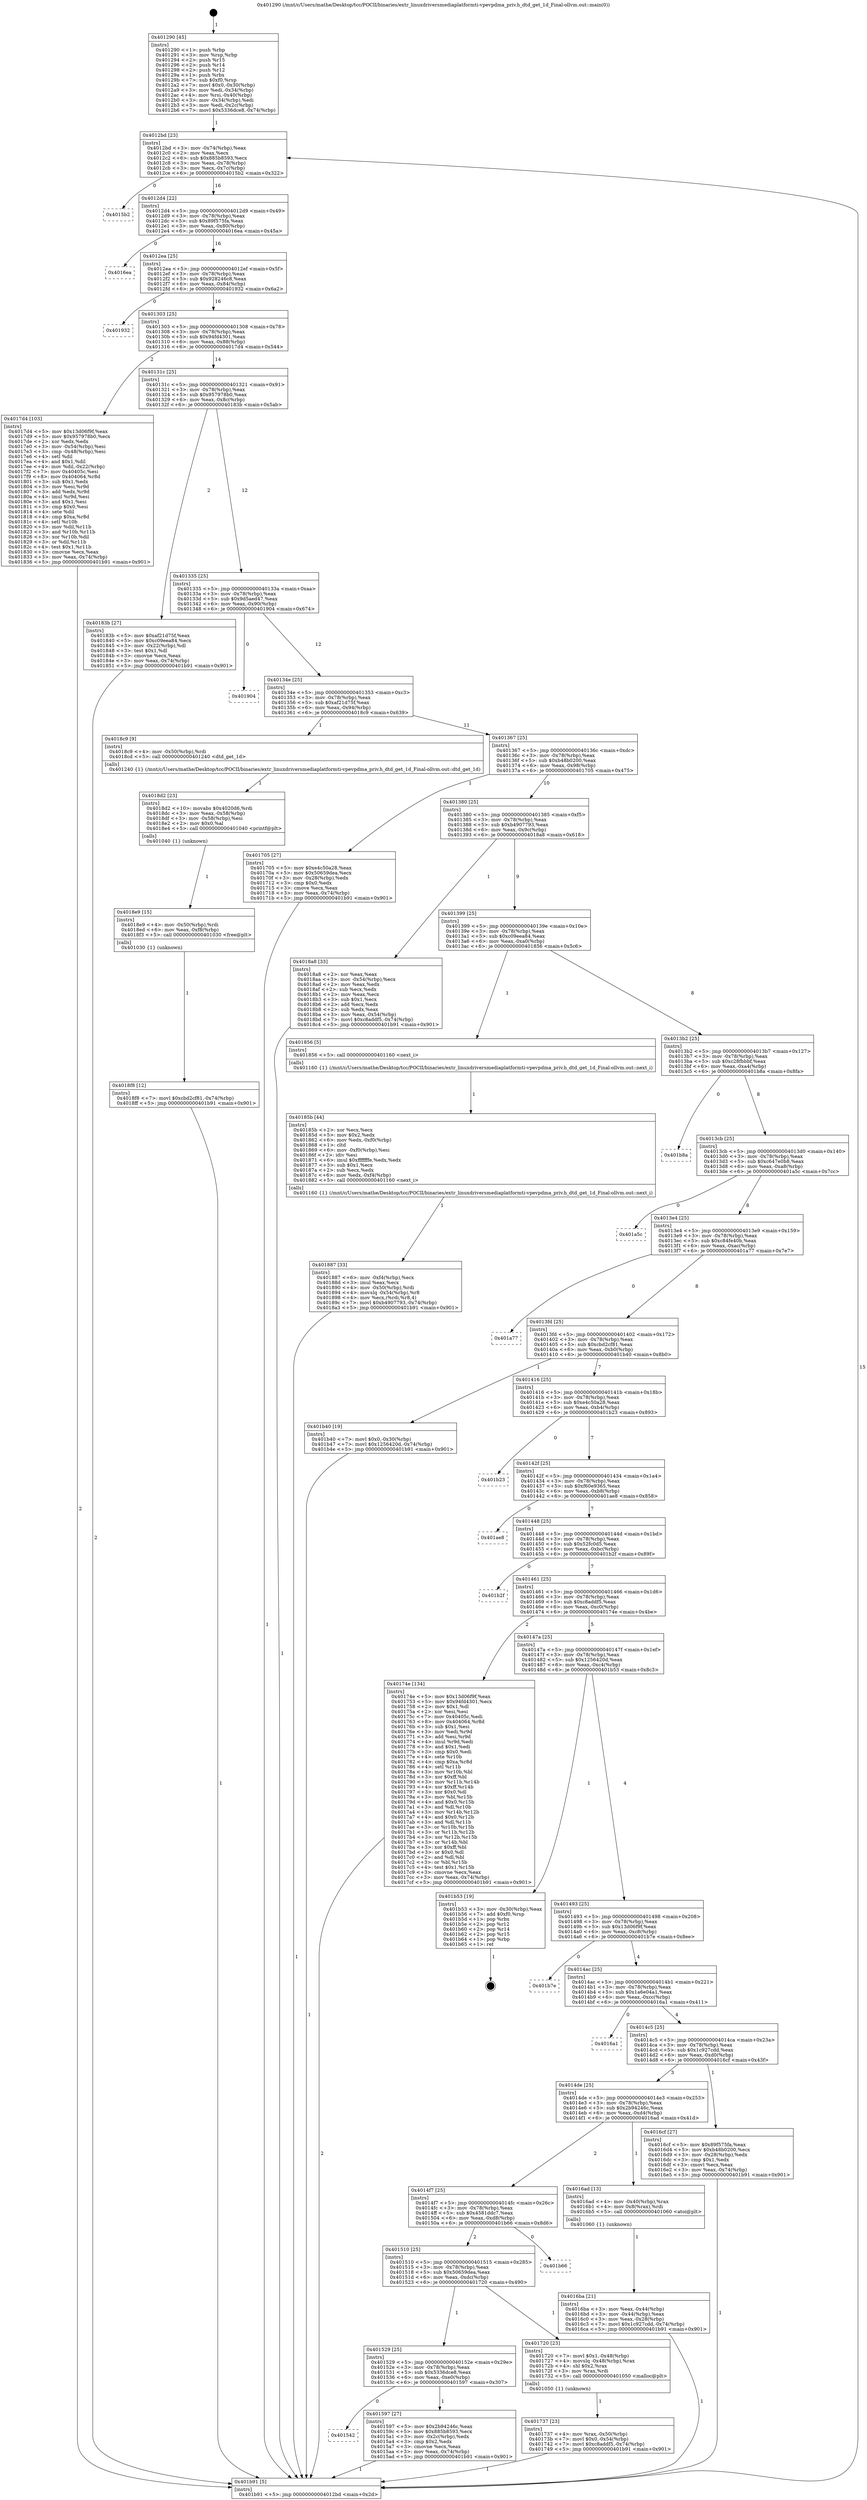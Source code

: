 digraph "0x401290" {
  label = "0x401290 (/mnt/c/Users/mathe/Desktop/tcc/POCII/binaries/extr_linuxdriversmediaplatformti-vpevpdma_priv.h_dtd_get_1d_Final-ollvm.out::main(0))"
  labelloc = "t"
  node[shape=record]

  Entry [label="",width=0.3,height=0.3,shape=circle,fillcolor=black,style=filled]
  "0x4012bd" [label="{
     0x4012bd [23]\l
     | [instrs]\l
     &nbsp;&nbsp;0x4012bd \<+3\>: mov -0x74(%rbp),%eax\l
     &nbsp;&nbsp;0x4012c0 \<+2\>: mov %eax,%ecx\l
     &nbsp;&nbsp;0x4012c2 \<+6\>: sub $0x885b8593,%ecx\l
     &nbsp;&nbsp;0x4012c8 \<+3\>: mov %eax,-0x78(%rbp)\l
     &nbsp;&nbsp;0x4012cb \<+3\>: mov %ecx,-0x7c(%rbp)\l
     &nbsp;&nbsp;0x4012ce \<+6\>: je 00000000004015b2 \<main+0x322\>\l
  }"]
  "0x4015b2" [label="{
     0x4015b2\l
  }", style=dashed]
  "0x4012d4" [label="{
     0x4012d4 [22]\l
     | [instrs]\l
     &nbsp;&nbsp;0x4012d4 \<+5\>: jmp 00000000004012d9 \<main+0x49\>\l
     &nbsp;&nbsp;0x4012d9 \<+3\>: mov -0x78(%rbp),%eax\l
     &nbsp;&nbsp;0x4012dc \<+5\>: sub $0x89f575fa,%eax\l
     &nbsp;&nbsp;0x4012e1 \<+3\>: mov %eax,-0x80(%rbp)\l
     &nbsp;&nbsp;0x4012e4 \<+6\>: je 00000000004016ea \<main+0x45a\>\l
  }"]
  Exit [label="",width=0.3,height=0.3,shape=circle,fillcolor=black,style=filled,peripheries=2]
  "0x4016ea" [label="{
     0x4016ea\l
  }", style=dashed]
  "0x4012ea" [label="{
     0x4012ea [25]\l
     | [instrs]\l
     &nbsp;&nbsp;0x4012ea \<+5\>: jmp 00000000004012ef \<main+0x5f\>\l
     &nbsp;&nbsp;0x4012ef \<+3\>: mov -0x78(%rbp),%eax\l
     &nbsp;&nbsp;0x4012f2 \<+5\>: sub $0x928246c8,%eax\l
     &nbsp;&nbsp;0x4012f7 \<+6\>: mov %eax,-0x84(%rbp)\l
     &nbsp;&nbsp;0x4012fd \<+6\>: je 0000000000401932 \<main+0x6a2\>\l
  }"]
  "0x4018f8" [label="{
     0x4018f8 [12]\l
     | [instrs]\l
     &nbsp;&nbsp;0x4018f8 \<+7\>: movl $0xcbd2cf81,-0x74(%rbp)\l
     &nbsp;&nbsp;0x4018ff \<+5\>: jmp 0000000000401b91 \<main+0x901\>\l
  }"]
  "0x401932" [label="{
     0x401932\l
  }", style=dashed]
  "0x401303" [label="{
     0x401303 [25]\l
     | [instrs]\l
     &nbsp;&nbsp;0x401303 \<+5\>: jmp 0000000000401308 \<main+0x78\>\l
     &nbsp;&nbsp;0x401308 \<+3\>: mov -0x78(%rbp),%eax\l
     &nbsp;&nbsp;0x40130b \<+5\>: sub $0x94fd4301,%eax\l
     &nbsp;&nbsp;0x401310 \<+6\>: mov %eax,-0x88(%rbp)\l
     &nbsp;&nbsp;0x401316 \<+6\>: je 00000000004017d4 \<main+0x544\>\l
  }"]
  "0x4018e9" [label="{
     0x4018e9 [15]\l
     | [instrs]\l
     &nbsp;&nbsp;0x4018e9 \<+4\>: mov -0x50(%rbp),%rdi\l
     &nbsp;&nbsp;0x4018ed \<+6\>: mov %eax,-0xf8(%rbp)\l
     &nbsp;&nbsp;0x4018f3 \<+5\>: call 0000000000401030 \<free@plt\>\l
     | [calls]\l
     &nbsp;&nbsp;0x401030 \{1\} (unknown)\l
  }"]
  "0x4017d4" [label="{
     0x4017d4 [103]\l
     | [instrs]\l
     &nbsp;&nbsp;0x4017d4 \<+5\>: mov $0x13d06f9f,%eax\l
     &nbsp;&nbsp;0x4017d9 \<+5\>: mov $0x957978b0,%ecx\l
     &nbsp;&nbsp;0x4017de \<+2\>: xor %edx,%edx\l
     &nbsp;&nbsp;0x4017e0 \<+3\>: mov -0x54(%rbp),%esi\l
     &nbsp;&nbsp;0x4017e3 \<+3\>: cmp -0x48(%rbp),%esi\l
     &nbsp;&nbsp;0x4017e6 \<+4\>: setl %dil\l
     &nbsp;&nbsp;0x4017ea \<+4\>: and $0x1,%dil\l
     &nbsp;&nbsp;0x4017ee \<+4\>: mov %dil,-0x22(%rbp)\l
     &nbsp;&nbsp;0x4017f2 \<+7\>: mov 0x40405c,%esi\l
     &nbsp;&nbsp;0x4017f9 \<+8\>: mov 0x404064,%r8d\l
     &nbsp;&nbsp;0x401801 \<+3\>: sub $0x1,%edx\l
     &nbsp;&nbsp;0x401804 \<+3\>: mov %esi,%r9d\l
     &nbsp;&nbsp;0x401807 \<+3\>: add %edx,%r9d\l
     &nbsp;&nbsp;0x40180a \<+4\>: imul %r9d,%esi\l
     &nbsp;&nbsp;0x40180e \<+3\>: and $0x1,%esi\l
     &nbsp;&nbsp;0x401811 \<+3\>: cmp $0x0,%esi\l
     &nbsp;&nbsp;0x401814 \<+4\>: sete %dil\l
     &nbsp;&nbsp;0x401818 \<+4\>: cmp $0xa,%r8d\l
     &nbsp;&nbsp;0x40181c \<+4\>: setl %r10b\l
     &nbsp;&nbsp;0x401820 \<+3\>: mov %dil,%r11b\l
     &nbsp;&nbsp;0x401823 \<+3\>: and %r10b,%r11b\l
     &nbsp;&nbsp;0x401826 \<+3\>: xor %r10b,%dil\l
     &nbsp;&nbsp;0x401829 \<+3\>: or %dil,%r11b\l
     &nbsp;&nbsp;0x40182c \<+4\>: test $0x1,%r11b\l
     &nbsp;&nbsp;0x401830 \<+3\>: cmovne %ecx,%eax\l
     &nbsp;&nbsp;0x401833 \<+3\>: mov %eax,-0x74(%rbp)\l
     &nbsp;&nbsp;0x401836 \<+5\>: jmp 0000000000401b91 \<main+0x901\>\l
  }"]
  "0x40131c" [label="{
     0x40131c [25]\l
     | [instrs]\l
     &nbsp;&nbsp;0x40131c \<+5\>: jmp 0000000000401321 \<main+0x91\>\l
     &nbsp;&nbsp;0x401321 \<+3\>: mov -0x78(%rbp),%eax\l
     &nbsp;&nbsp;0x401324 \<+5\>: sub $0x957978b0,%eax\l
     &nbsp;&nbsp;0x401329 \<+6\>: mov %eax,-0x8c(%rbp)\l
     &nbsp;&nbsp;0x40132f \<+6\>: je 000000000040183b \<main+0x5ab\>\l
  }"]
  "0x4018d2" [label="{
     0x4018d2 [23]\l
     | [instrs]\l
     &nbsp;&nbsp;0x4018d2 \<+10\>: movabs $0x4020d6,%rdi\l
     &nbsp;&nbsp;0x4018dc \<+3\>: mov %eax,-0x58(%rbp)\l
     &nbsp;&nbsp;0x4018df \<+3\>: mov -0x58(%rbp),%esi\l
     &nbsp;&nbsp;0x4018e2 \<+2\>: mov $0x0,%al\l
     &nbsp;&nbsp;0x4018e4 \<+5\>: call 0000000000401040 \<printf@plt\>\l
     | [calls]\l
     &nbsp;&nbsp;0x401040 \{1\} (unknown)\l
  }"]
  "0x40183b" [label="{
     0x40183b [27]\l
     | [instrs]\l
     &nbsp;&nbsp;0x40183b \<+5\>: mov $0xaf21d75f,%eax\l
     &nbsp;&nbsp;0x401840 \<+5\>: mov $0xc09eea84,%ecx\l
     &nbsp;&nbsp;0x401845 \<+3\>: mov -0x22(%rbp),%dl\l
     &nbsp;&nbsp;0x401848 \<+3\>: test $0x1,%dl\l
     &nbsp;&nbsp;0x40184b \<+3\>: cmovne %ecx,%eax\l
     &nbsp;&nbsp;0x40184e \<+3\>: mov %eax,-0x74(%rbp)\l
     &nbsp;&nbsp;0x401851 \<+5\>: jmp 0000000000401b91 \<main+0x901\>\l
  }"]
  "0x401335" [label="{
     0x401335 [25]\l
     | [instrs]\l
     &nbsp;&nbsp;0x401335 \<+5\>: jmp 000000000040133a \<main+0xaa\>\l
     &nbsp;&nbsp;0x40133a \<+3\>: mov -0x78(%rbp),%eax\l
     &nbsp;&nbsp;0x40133d \<+5\>: sub $0x9d5aed47,%eax\l
     &nbsp;&nbsp;0x401342 \<+6\>: mov %eax,-0x90(%rbp)\l
     &nbsp;&nbsp;0x401348 \<+6\>: je 0000000000401904 \<main+0x674\>\l
  }"]
  "0x401887" [label="{
     0x401887 [33]\l
     | [instrs]\l
     &nbsp;&nbsp;0x401887 \<+6\>: mov -0xf4(%rbp),%ecx\l
     &nbsp;&nbsp;0x40188d \<+3\>: imul %eax,%ecx\l
     &nbsp;&nbsp;0x401890 \<+4\>: mov -0x50(%rbp),%rdi\l
     &nbsp;&nbsp;0x401894 \<+4\>: movslq -0x54(%rbp),%r8\l
     &nbsp;&nbsp;0x401898 \<+4\>: mov %ecx,(%rdi,%r8,4)\l
     &nbsp;&nbsp;0x40189c \<+7\>: movl $0xb4907793,-0x74(%rbp)\l
     &nbsp;&nbsp;0x4018a3 \<+5\>: jmp 0000000000401b91 \<main+0x901\>\l
  }"]
  "0x401904" [label="{
     0x401904\l
  }", style=dashed]
  "0x40134e" [label="{
     0x40134e [25]\l
     | [instrs]\l
     &nbsp;&nbsp;0x40134e \<+5\>: jmp 0000000000401353 \<main+0xc3\>\l
     &nbsp;&nbsp;0x401353 \<+3\>: mov -0x78(%rbp),%eax\l
     &nbsp;&nbsp;0x401356 \<+5\>: sub $0xaf21d75f,%eax\l
     &nbsp;&nbsp;0x40135b \<+6\>: mov %eax,-0x94(%rbp)\l
     &nbsp;&nbsp;0x401361 \<+6\>: je 00000000004018c9 \<main+0x639\>\l
  }"]
  "0x40185b" [label="{
     0x40185b [44]\l
     | [instrs]\l
     &nbsp;&nbsp;0x40185b \<+2\>: xor %ecx,%ecx\l
     &nbsp;&nbsp;0x40185d \<+5\>: mov $0x2,%edx\l
     &nbsp;&nbsp;0x401862 \<+6\>: mov %edx,-0xf0(%rbp)\l
     &nbsp;&nbsp;0x401868 \<+1\>: cltd\l
     &nbsp;&nbsp;0x401869 \<+6\>: mov -0xf0(%rbp),%esi\l
     &nbsp;&nbsp;0x40186f \<+2\>: idiv %esi\l
     &nbsp;&nbsp;0x401871 \<+6\>: imul $0xfffffffe,%edx,%edx\l
     &nbsp;&nbsp;0x401877 \<+3\>: sub $0x1,%ecx\l
     &nbsp;&nbsp;0x40187a \<+2\>: sub %ecx,%edx\l
     &nbsp;&nbsp;0x40187c \<+6\>: mov %edx,-0xf4(%rbp)\l
     &nbsp;&nbsp;0x401882 \<+5\>: call 0000000000401160 \<next_i\>\l
     | [calls]\l
     &nbsp;&nbsp;0x401160 \{1\} (/mnt/c/Users/mathe/Desktop/tcc/POCII/binaries/extr_linuxdriversmediaplatformti-vpevpdma_priv.h_dtd_get_1d_Final-ollvm.out::next_i)\l
  }"]
  "0x4018c9" [label="{
     0x4018c9 [9]\l
     | [instrs]\l
     &nbsp;&nbsp;0x4018c9 \<+4\>: mov -0x50(%rbp),%rdi\l
     &nbsp;&nbsp;0x4018cd \<+5\>: call 0000000000401240 \<dtd_get_1d\>\l
     | [calls]\l
     &nbsp;&nbsp;0x401240 \{1\} (/mnt/c/Users/mathe/Desktop/tcc/POCII/binaries/extr_linuxdriversmediaplatformti-vpevpdma_priv.h_dtd_get_1d_Final-ollvm.out::dtd_get_1d)\l
  }"]
  "0x401367" [label="{
     0x401367 [25]\l
     | [instrs]\l
     &nbsp;&nbsp;0x401367 \<+5\>: jmp 000000000040136c \<main+0xdc\>\l
     &nbsp;&nbsp;0x40136c \<+3\>: mov -0x78(%rbp),%eax\l
     &nbsp;&nbsp;0x40136f \<+5\>: sub $0xb48b0200,%eax\l
     &nbsp;&nbsp;0x401374 \<+6\>: mov %eax,-0x98(%rbp)\l
     &nbsp;&nbsp;0x40137a \<+6\>: je 0000000000401705 \<main+0x475\>\l
  }"]
  "0x401737" [label="{
     0x401737 [23]\l
     | [instrs]\l
     &nbsp;&nbsp;0x401737 \<+4\>: mov %rax,-0x50(%rbp)\l
     &nbsp;&nbsp;0x40173b \<+7\>: movl $0x0,-0x54(%rbp)\l
     &nbsp;&nbsp;0x401742 \<+7\>: movl $0xc8addf5,-0x74(%rbp)\l
     &nbsp;&nbsp;0x401749 \<+5\>: jmp 0000000000401b91 \<main+0x901\>\l
  }"]
  "0x401705" [label="{
     0x401705 [27]\l
     | [instrs]\l
     &nbsp;&nbsp;0x401705 \<+5\>: mov $0xe4c50a28,%eax\l
     &nbsp;&nbsp;0x40170a \<+5\>: mov $0x50659dea,%ecx\l
     &nbsp;&nbsp;0x40170f \<+3\>: mov -0x28(%rbp),%edx\l
     &nbsp;&nbsp;0x401712 \<+3\>: cmp $0x0,%edx\l
     &nbsp;&nbsp;0x401715 \<+3\>: cmove %ecx,%eax\l
     &nbsp;&nbsp;0x401718 \<+3\>: mov %eax,-0x74(%rbp)\l
     &nbsp;&nbsp;0x40171b \<+5\>: jmp 0000000000401b91 \<main+0x901\>\l
  }"]
  "0x401380" [label="{
     0x401380 [25]\l
     | [instrs]\l
     &nbsp;&nbsp;0x401380 \<+5\>: jmp 0000000000401385 \<main+0xf5\>\l
     &nbsp;&nbsp;0x401385 \<+3\>: mov -0x78(%rbp),%eax\l
     &nbsp;&nbsp;0x401388 \<+5\>: sub $0xb4907793,%eax\l
     &nbsp;&nbsp;0x40138d \<+6\>: mov %eax,-0x9c(%rbp)\l
     &nbsp;&nbsp;0x401393 \<+6\>: je 00000000004018a8 \<main+0x618\>\l
  }"]
  "0x4016ba" [label="{
     0x4016ba [21]\l
     | [instrs]\l
     &nbsp;&nbsp;0x4016ba \<+3\>: mov %eax,-0x44(%rbp)\l
     &nbsp;&nbsp;0x4016bd \<+3\>: mov -0x44(%rbp),%eax\l
     &nbsp;&nbsp;0x4016c0 \<+3\>: mov %eax,-0x28(%rbp)\l
     &nbsp;&nbsp;0x4016c3 \<+7\>: movl $0x1c927cdd,-0x74(%rbp)\l
     &nbsp;&nbsp;0x4016ca \<+5\>: jmp 0000000000401b91 \<main+0x901\>\l
  }"]
  "0x4018a8" [label="{
     0x4018a8 [33]\l
     | [instrs]\l
     &nbsp;&nbsp;0x4018a8 \<+2\>: xor %eax,%eax\l
     &nbsp;&nbsp;0x4018aa \<+3\>: mov -0x54(%rbp),%ecx\l
     &nbsp;&nbsp;0x4018ad \<+2\>: mov %eax,%edx\l
     &nbsp;&nbsp;0x4018af \<+2\>: sub %ecx,%edx\l
     &nbsp;&nbsp;0x4018b1 \<+2\>: mov %eax,%ecx\l
     &nbsp;&nbsp;0x4018b3 \<+3\>: sub $0x1,%ecx\l
     &nbsp;&nbsp;0x4018b6 \<+2\>: add %ecx,%edx\l
     &nbsp;&nbsp;0x4018b8 \<+2\>: sub %edx,%eax\l
     &nbsp;&nbsp;0x4018ba \<+3\>: mov %eax,-0x54(%rbp)\l
     &nbsp;&nbsp;0x4018bd \<+7\>: movl $0xc8addf5,-0x74(%rbp)\l
     &nbsp;&nbsp;0x4018c4 \<+5\>: jmp 0000000000401b91 \<main+0x901\>\l
  }"]
  "0x401399" [label="{
     0x401399 [25]\l
     | [instrs]\l
     &nbsp;&nbsp;0x401399 \<+5\>: jmp 000000000040139e \<main+0x10e\>\l
     &nbsp;&nbsp;0x40139e \<+3\>: mov -0x78(%rbp),%eax\l
     &nbsp;&nbsp;0x4013a1 \<+5\>: sub $0xc09eea84,%eax\l
     &nbsp;&nbsp;0x4013a6 \<+6\>: mov %eax,-0xa0(%rbp)\l
     &nbsp;&nbsp;0x4013ac \<+6\>: je 0000000000401856 \<main+0x5c6\>\l
  }"]
  "0x401290" [label="{
     0x401290 [45]\l
     | [instrs]\l
     &nbsp;&nbsp;0x401290 \<+1\>: push %rbp\l
     &nbsp;&nbsp;0x401291 \<+3\>: mov %rsp,%rbp\l
     &nbsp;&nbsp;0x401294 \<+2\>: push %r15\l
     &nbsp;&nbsp;0x401296 \<+2\>: push %r14\l
     &nbsp;&nbsp;0x401298 \<+2\>: push %r12\l
     &nbsp;&nbsp;0x40129a \<+1\>: push %rbx\l
     &nbsp;&nbsp;0x40129b \<+7\>: sub $0xf0,%rsp\l
     &nbsp;&nbsp;0x4012a2 \<+7\>: movl $0x0,-0x30(%rbp)\l
     &nbsp;&nbsp;0x4012a9 \<+3\>: mov %edi,-0x34(%rbp)\l
     &nbsp;&nbsp;0x4012ac \<+4\>: mov %rsi,-0x40(%rbp)\l
     &nbsp;&nbsp;0x4012b0 \<+3\>: mov -0x34(%rbp),%edi\l
     &nbsp;&nbsp;0x4012b3 \<+3\>: mov %edi,-0x2c(%rbp)\l
     &nbsp;&nbsp;0x4012b6 \<+7\>: movl $0x5336dce8,-0x74(%rbp)\l
  }"]
  "0x401856" [label="{
     0x401856 [5]\l
     | [instrs]\l
     &nbsp;&nbsp;0x401856 \<+5\>: call 0000000000401160 \<next_i\>\l
     | [calls]\l
     &nbsp;&nbsp;0x401160 \{1\} (/mnt/c/Users/mathe/Desktop/tcc/POCII/binaries/extr_linuxdriversmediaplatformti-vpevpdma_priv.h_dtd_get_1d_Final-ollvm.out::next_i)\l
  }"]
  "0x4013b2" [label="{
     0x4013b2 [25]\l
     | [instrs]\l
     &nbsp;&nbsp;0x4013b2 \<+5\>: jmp 00000000004013b7 \<main+0x127\>\l
     &nbsp;&nbsp;0x4013b7 \<+3\>: mov -0x78(%rbp),%eax\l
     &nbsp;&nbsp;0x4013ba \<+5\>: sub $0xc28fbbbf,%eax\l
     &nbsp;&nbsp;0x4013bf \<+6\>: mov %eax,-0xa4(%rbp)\l
     &nbsp;&nbsp;0x4013c5 \<+6\>: je 0000000000401b8a \<main+0x8fa\>\l
  }"]
  "0x401b91" [label="{
     0x401b91 [5]\l
     | [instrs]\l
     &nbsp;&nbsp;0x401b91 \<+5\>: jmp 00000000004012bd \<main+0x2d\>\l
  }"]
  "0x401b8a" [label="{
     0x401b8a\l
  }", style=dashed]
  "0x4013cb" [label="{
     0x4013cb [25]\l
     | [instrs]\l
     &nbsp;&nbsp;0x4013cb \<+5\>: jmp 00000000004013d0 \<main+0x140\>\l
     &nbsp;&nbsp;0x4013d0 \<+3\>: mov -0x78(%rbp),%eax\l
     &nbsp;&nbsp;0x4013d3 \<+5\>: sub $0xc647e0b8,%eax\l
     &nbsp;&nbsp;0x4013d8 \<+6\>: mov %eax,-0xa8(%rbp)\l
     &nbsp;&nbsp;0x4013de \<+6\>: je 0000000000401a5c \<main+0x7cc\>\l
  }"]
  "0x401542" [label="{
     0x401542\l
  }", style=dashed]
  "0x401a5c" [label="{
     0x401a5c\l
  }", style=dashed]
  "0x4013e4" [label="{
     0x4013e4 [25]\l
     | [instrs]\l
     &nbsp;&nbsp;0x4013e4 \<+5\>: jmp 00000000004013e9 \<main+0x159\>\l
     &nbsp;&nbsp;0x4013e9 \<+3\>: mov -0x78(%rbp),%eax\l
     &nbsp;&nbsp;0x4013ec \<+5\>: sub $0xc84fe40b,%eax\l
     &nbsp;&nbsp;0x4013f1 \<+6\>: mov %eax,-0xac(%rbp)\l
     &nbsp;&nbsp;0x4013f7 \<+6\>: je 0000000000401a77 \<main+0x7e7\>\l
  }"]
  "0x401597" [label="{
     0x401597 [27]\l
     | [instrs]\l
     &nbsp;&nbsp;0x401597 \<+5\>: mov $0x2b94246c,%eax\l
     &nbsp;&nbsp;0x40159c \<+5\>: mov $0x885b8593,%ecx\l
     &nbsp;&nbsp;0x4015a1 \<+3\>: mov -0x2c(%rbp),%edx\l
     &nbsp;&nbsp;0x4015a4 \<+3\>: cmp $0x2,%edx\l
     &nbsp;&nbsp;0x4015a7 \<+3\>: cmovne %ecx,%eax\l
     &nbsp;&nbsp;0x4015aa \<+3\>: mov %eax,-0x74(%rbp)\l
     &nbsp;&nbsp;0x4015ad \<+5\>: jmp 0000000000401b91 \<main+0x901\>\l
  }"]
  "0x401a77" [label="{
     0x401a77\l
  }", style=dashed]
  "0x4013fd" [label="{
     0x4013fd [25]\l
     | [instrs]\l
     &nbsp;&nbsp;0x4013fd \<+5\>: jmp 0000000000401402 \<main+0x172\>\l
     &nbsp;&nbsp;0x401402 \<+3\>: mov -0x78(%rbp),%eax\l
     &nbsp;&nbsp;0x401405 \<+5\>: sub $0xcbd2cf81,%eax\l
     &nbsp;&nbsp;0x40140a \<+6\>: mov %eax,-0xb0(%rbp)\l
     &nbsp;&nbsp;0x401410 \<+6\>: je 0000000000401b40 \<main+0x8b0\>\l
  }"]
  "0x401529" [label="{
     0x401529 [25]\l
     | [instrs]\l
     &nbsp;&nbsp;0x401529 \<+5\>: jmp 000000000040152e \<main+0x29e\>\l
     &nbsp;&nbsp;0x40152e \<+3\>: mov -0x78(%rbp),%eax\l
     &nbsp;&nbsp;0x401531 \<+5\>: sub $0x5336dce8,%eax\l
     &nbsp;&nbsp;0x401536 \<+6\>: mov %eax,-0xe0(%rbp)\l
     &nbsp;&nbsp;0x40153c \<+6\>: je 0000000000401597 \<main+0x307\>\l
  }"]
  "0x401b40" [label="{
     0x401b40 [19]\l
     | [instrs]\l
     &nbsp;&nbsp;0x401b40 \<+7\>: movl $0x0,-0x30(%rbp)\l
     &nbsp;&nbsp;0x401b47 \<+7\>: movl $0x1256420d,-0x74(%rbp)\l
     &nbsp;&nbsp;0x401b4e \<+5\>: jmp 0000000000401b91 \<main+0x901\>\l
  }"]
  "0x401416" [label="{
     0x401416 [25]\l
     | [instrs]\l
     &nbsp;&nbsp;0x401416 \<+5\>: jmp 000000000040141b \<main+0x18b\>\l
     &nbsp;&nbsp;0x40141b \<+3\>: mov -0x78(%rbp),%eax\l
     &nbsp;&nbsp;0x40141e \<+5\>: sub $0xe4c50a28,%eax\l
     &nbsp;&nbsp;0x401423 \<+6\>: mov %eax,-0xb4(%rbp)\l
     &nbsp;&nbsp;0x401429 \<+6\>: je 0000000000401b23 \<main+0x893\>\l
  }"]
  "0x401720" [label="{
     0x401720 [23]\l
     | [instrs]\l
     &nbsp;&nbsp;0x401720 \<+7\>: movl $0x1,-0x48(%rbp)\l
     &nbsp;&nbsp;0x401727 \<+4\>: movslq -0x48(%rbp),%rax\l
     &nbsp;&nbsp;0x40172b \<+4\>: shl $0x2,%rax\l
     &nbsp;&nbsp;0x40172f \<+3\>: mov %rax,%rdi\l
     &nbsp;&nbsp;0x401732 \<+5\>: call 0000000000401050 \<malloc@plt\>\l
     | [calls]\l
     &nbsp;&nbsp;0x401050 \{1\} (unknown)\l
  }"]
  "0x401b23" [label="{
     0x401b23\l
  }", style=dashed]
  "0x40142f" [label="{
     0x40142f [25]\l
     | [instrs]\l
     &nbsp;&nbsp;0x40142f \<+5\>: jmp 0000000000401434 \<main+0x1a4\>\l
     &nbsp;&nbsp;0x401434 \<+3\>: mov -0x78(%rbp),%eax\l
     &nbsp;&nbsp;0x401437 \<+5\>: sub $0xf60e9365,%eax\l
     &nbsp;&nbsp;0x40143c \<+6\>: mov %eax,-0xb8(%rbp)\l
     &nbsp;&nbsp;0x401442 \<+6\>: je 0000000000401ae8 \<main+0x858\>\l
  }"]
  "0x401510" [label="{
     0x401510 [25]\l
     | [instrs]\l
     &nbsp;&nbsp;0x401510 \<+5\>: jmp 0000000000401515 \<main+0x285\>\l
     &nbsp;&nbsp;0x401515 \<+3\>: mov -0x78(%rbp),%eax\l
     &nbsp;&nbsp;0x401518 \<+5\>: sub $0x50659dea,%eax\l
     &nbsp;&nbsp;0x40151d \<+6\>: mov %eax,-0xdc(%rbp)\l
     &nbsp;&nbsp;0x401523 \<+6\>: je 0000000000401720 \<main+0x490\>\l
  }"]
  "0x401ae8" [label="{
     0x401ae8\l
  }", style=dashed]
  "0x401448" [label="{
     0x401448 [25]\l
     | [instrs]\l
     &nbsp;&nbsp;0x401448 \<+5\>: jmp 000000000040144d \<main+0x1bd\>\l
     &nbsp;&nbsp;0x40144d \<+3\>: mov -0x78(%rbp),%eax\l
     &nbsp;&nbsp;0x401450 \<+5\>: sub $0x52fc0d5,%eax\l
     &nbsp;&nbsp;0x401455 \<+6\>: mov %eax,-0xbc(%rbp)\l
     &nbsp;&nbsp;0x40145b \<+6\>: je 0000000000401b2f \<main+0x89f\>\l
  }"]
  "0x401b66" [label="{
     0x401b66\l
  }", style=dashed]
  "0x401b2f" [label="{
     0x401b2f\l
  }", style=dashed]
  "0x401461" [label="{
     0x401461 [25]\l
     | [instrs]\l
     &nbsp;&nbsp;0x401461 \<+5\>: jmp 0000000000401466 \<main+0x1d6\>\l
     &nbsp;&nbsp;0x401466 \<+3\>: mov -0x78(%rbp),%eax\l
     &nbsp;&nbsp;0x401469 \<+5\>: sub $0xc8addf5,%eax\l
     &nbsp;&nbsp;0x40146e \<+6\>: mov %eax,-0xc0(%rbp)\l
     &nbsp;&nbsp;0x401474 \<+6\>: je 000000000040174e \<main+0x4be\>\l
  }"]
  "0x4014f7" [label="{
     0x4014f7 [25]\l
     | [instrs]\l
     &nbsp;&nbsp;0x4014f7 \<+5\>: jmp 00000000004014fc \<main+0x26c\>\l
     &nbsp;&nbsp;0x4014fc \<+3\>: mov -0x78(%rbp),%eax\l
     &nbsp;&nbsp;0x4014ff \<+5\>: sub $0x4581ddc7,%eax\l
     &nbsp;&nbsp;0x401504 \<+6\>: mov %eax,-0xd8(%rbp)\l
     &nbsp;&nbsp;0x40150a \<+6\>: je 0000000000401b66 \<main+0x8d6\>\l
  }"]
  "0x40174e" [label="{
     0x40174e [134]\l
     | [instrs]\l
     &nbsp;&nbsp;0x40174e \<+5\>: mov $0x13d06f9f,%eax\l
     &nbsp;&nbsp;0x401753 \<+5\>: mov $0x94fd4301,%ecx\l
     &nbsp;&nbsp;0x401758 \<+2\>: mov $0x1,%dl\l
     &nbsp;&nbsp;0x40175a \<+2\>: xor %esi,%esi\l
     &nbsp;&nbsp;0x40175c \<+7\>: mov 0x40405c,%edi\l
     &nbsp;&nbsp;0x401763 \<+8\>: mov 0x404064,%r8d\l
     &nbsp;&nbsp;0x40176b \<+3\>: sub $0x1,%esi\l
     &nbsp;&nbsp;0x40176e \<+3\>: mov %edi,%r9d\l
     &nbsp;&nbsp;0x401771 \<+3\>: add %esi,%r9d\l
     &nbsp;&nbsp;0x401774 \<+4\>: imul %r9d,%edi\l
     &nbsp;&nbsp;0x401778 \<+3\>: and $0x1,%edi\l
     &nbsp;&nbsp;0x40177b \<+3\>: cmp $0x0,%edi\l
     &nbsp;&nbsp;0x40177e \<+4\>: sete %r10b\l
     &nbsp;&nbsp;0x401782 \<+4\>: cmp $0xa,%r8d\l
     &nbsp;&nbsp;0x401786 \<+4\>: setl %r11b\l
     &nbsp;&nbsp;0x40178a \<+3\>: mov %r10b,%bl\l
     &nbsp;&nbsp;0x40178d \<+3\>: xor $0xff,%bl\l
     &nbsp;&nbsp;0x401790 \<+3\>: mov %r11b,%r14b\l
     &nbsp;&nbsp;0x401793 \<+4\>: xor $0xff,%r14b\l
     &nbsp;&nbsp;0x401797 \<+3\>: xor $0x0,%dl\l
     &nbsp;&nbsp;0x40179a \<+3\>: mov %bl,%r15b\l
     &nbsp;&nbsp;0x40179d \<+4\>: and $0x0,%r15b\l
     &nbsp;&nbsp;0x4017a1 \<+3\>: and %dl,%r10b\l
     &nbsp;&nbsp;0x4017a4 \<+3\>: mov %r14b,%r12b\l
     &nbsp;&nbsp;0x4017a7 \<+4\>: and $0x0,%r12b\l
     &nbsp;&nbsp;0x4017ab \<+3\>: and %dl,%r11b\l
     &nbsp;&nbsp;0x4017ae \<+3\>: or %r10b,%r15b\l
     &nbsp;&nbsp;0x4017b1 \<+3\>: or %r11b,%r12b\l
     &nbsp;&nbsp;0x4017b4 \<+3\>: xor %r12b,%r15b\l
     &nbsp;&nbsp;0x4017b7 \<+3\>: or %r14b,%bl\l
     &nbsp;&nbsp;0x4017ba \<+3\>: xor $0xff,%bl\l
     &nbsp;&nbsp;0x4017bd \<+3\>: or $0x0,%dl\l
     &nbsp;&nbsp;0x4017c0 \<+2\>: and %dl,%bl\l
     &nbsp;&nbsp;0x4017c2 \<+3\>: or %bl,%r15b\l
     &nbsp;&nbsp;0x4017c5 \<+4\>: test $0x1,%r15b\l
     &nbsp;&nbsp;0x4017c9 \<+3\>: cmovne %ecx,%eax\l
     &nbsp;&nbsp;0x4017cc \<+3\>: mov %eax,-0x74(%rbp)\l
     &nbsp;&nbsp;0x4017cf \<+5\>: jmp 0000000000401b91 \<main+0x901\>\l
  }"]
  "0x40147a" [label="{
     0x40147a [25]\l
     | [instrs]\l
     &nbsp;&nbsp;0x40147a \<+5\>: jmp 000000000040147f \<main+0x1ef\>\l
     &nbsp;&nbsp;0x40147f \<+3\>: mov -0x78(%rbp),%eax\l
     &nbsp;&nbsp;0x401482 \<+5\>: sub $0x1256420d,%eax\l
     &nbsp;&nbsp;0x401487 \<+6\>: mov %eax,-0xc4(%rbp)\l
     &nbsp;&nbsp;0x40148d \<+6\>: je 0000000000401b53 \<main+0x8c3\>\l
  }"]
  "0x4016ad" [label="{
     0x4016ad [13]\l
     | [instrs]\l
     &nbsp;&nbsp;0x4016ad \<+4\>: mov -0x40(%rbp),%rax\l
     &nbsp;&nbsp;0x4016b1 \<+4\>: mov 0x8(%rax),%rdi\l
     &nbsp;&nbsp;0x4016b5 \<+5\>: call 0000000000401060 \<atoi@plt\>\l
     | [calls]\l
     &nbsp;&nbsp;0x401060 \{1\} (unknown)\l
  }"]
  "0x401b53" [label="{
     0x401b53 [19]\l
     | [instrs]\l
     &nbsp;&nbsp;0x401b53 \<+3\>: mov -0x30(%rbp),%eax\l
     &nbsp;&nbsp;0x401b56 \<+7\>: add $0xf0,%rsp\l
     &nbsp;&nbsp;0x401b5d \<+1\>: pop %rbx\l
     &nbsp;&nbsp;0x401b5e \<+2\>: pop %r12\l
     &nbsp;&nbsp;0x401b60 \<+2\>: pop %r14\l
     &nbsp;&nbsp;0x401b62 \<+2\>: pop %r15\l
     &nbsp;&nbsp;0x401b64 \<+1\>: pop %rbp\l
     &nbsp;&nbsp;0x401b65 \<+1\>: ret\l
  }"]
  "0x401493" [label="{
     0x401493 [25]\l
     | [instrs]\l
     &nbsp;&nbsp;0x401493 \<+5\>: jmp 0000000000401498 \<main+0x208\>\l
     &nbsp;&nbsp;0x401498 \<+3\>: mov -0x78(%rbp),%eax\l
     &nbsp;&nbsp;0x40149b \<+5\>: sub $0x13d06f9f,%eax\l
     &nbsp;&nbsp;0x4014a0 \<+6\>: mov %eax,-0xc8(%rbp)\l
     &nbsp;&nbsp;0x4014a6 \<+6\>: je 0000000000401b7e \<main+0x8ee\>\l
  }"]
  "0x4014de" [label="{
     0x4014de [25]\l
     | [instrs]\l
     &nbsp;&nbsp;0x4014de \<+5\>: jmp 00000000004014e3 \<main+0x253\>\l
     &nbsp;&nbsp;0x4014e3 \<+3\>: mov -0x78(%rbp),%eax\l
     &nbsp;&nbsp;0x4014e6 \<+5\>: sub $0x2b94246c,%eax\l
     &nbsp;&nbsp;0x4014eb \<+6\>: mov %eax,-0xd4(%rbp)\l
     &nbsp;&nbsp;0x4014f1 \<+6\>: je 00000000004016ad \<main+0x41d\>\l
  }"]
  "0x401b7e" [label="{
     0x401b7e\l
  }", style=dashed]
  "0x4014ac" [label="{
     0x4014ac [25]\l
     | [instrs]\l
     &nbsp;&nbsp;0x4014ac \<+5\>: jmp 00000000004014b1 \<main+0x221\>\l
     &nbsp;&nbsp;0x4014b1 \<+3\>: mov -0x78(%rbp),%eax\l
     &nbsp;&nbsp;0x4014b4 \<+5\>: sub $0x1a6e04a1,%eax\l
     &nbsp;&nbsp;0x4014b9 \<+6\>: mov %eax,-0xcc(%rbp)\l
     &nbsp;&nbsp;0x4014bf \<+6\>: je 00000000004016a1 \<main+0x411\>\l
  }"]
  "0x4016cf" [label="{
     0x4016cf [27]\l
     | [instrs]\l
     &nbsp;&nbsp;0x4016cf \<+5\>: mov $0x89f575fa,%eax\l
     &nbsp;&nbsp;0x4016d4 \<+5\>: mov $0xb48b0200,%ecx\l
     &nbsp;&nbsp;0x4016d9 \<+3\>: mov -0x28(%rbp),%edx\l
     &nbsp;&nbsp;0x4016dc \<+3\>: cmp $0x1,%edx\l
     &nbsp;&nbsp;0x4016df \<+3\>: cmovl %ecx,%eax\l
     &nbsp;&nbsp;0x4016e2 \<+3\>: mov %eax,-0x74(%rbp)\l
     &nbsp;&nbsp;0x4016e5 \<+5\>: jmp 0000000000401b91 \<main+0x901\>\l
  }"]
  "0x4016a1" [label="{
     0x4016a1\l
  }", style=dashed]
  "0x4014c5" [label="{
     0x4014c5 [25]\l
     | [instrs]\l
     &nbsp;&nbsp;0x4014c5 \<+5\>: jmp 00000000004014ca \<main+0x23a\>\l
     &nbsp;&nbsp;0x4014ca \<+3\>: mov -0x78(%rbp),%eax\l
     &nbsp;&nbsp;0x4014cd \<+5\>: sub $0x1c927cdd,%eax\l
     &nbsp;&nbsp;0x4014d2 \<+6\>: mov %eax,-0xd0(%rbp)\l
     &nbsp;&nbsp;0x4014d8 \<+6\>: je 00000000004016cf \<main+0x43f\>\l
  }"]
  Entry -> "0x401290" [label=" 1"]
  "0x4012bd" -> "0x4015b2" [label=" 0"]
  "0x4012bd" -> "0x4012d4" [label=" 16"]
  "0x401b53" -> Exit [label=" 1"]
  "0x4012d4" -> "0x4016ea" [label=" 0"]
  "0x4012d4" -> "0x4012ea" [label=" 16"]
  "0x401b40" -> "0x401b91" [label=" 1"]
  "0x4012ea" -> "0x401932" [label=" 0"]
  "0x4012ea" -> "0x401303" [label=" 16"]
  "0x4018f8" -> "0x401b91" [label=" 1"]
  "0x401303" -> "0x4017d4" [label=" 2"]
  "0x401303" -> "0x40131c" [label=" 14"]
  "0x4018e9" -> "0x4018f8" [label=" 1"]
  "0x40131c" -> "0x40183b" [label=" 2"]
  "0x40131c" -> "0x401335" [label=" 12"]
  "0x4018d2" -> "0x4018e9" [label=" 1"]
  "0x401335" -> "0x401904" [label=" 0"]
  "0x401335" -> "0x40134e" [label=" 12"]
  "0x4018c9" -> "0x4018d2" [label=" 1"]
  "0x40134e" -> "0x4018c9" [label=" 1"]
  "0x40134e" -> "0x401367" [label=" 11"]
  "0x4018a8" -> "0x401b91" [label=" 1"]
  "0x401367" -> "0x401705" [label=" 1"]
  "0x401367" -> "0x401380" [label=" 10"]
  "0x401887" -> "0x401b91" [label=" 1"]
  "0x401380" -> "0x4018a8" [label=" 1"]
  "0x401380" -> "0x401399" [label=" 9"]
  "0x40185b" -> "0x401887" [label=" 1"]
  "0x401399" -> "0x401856" [label=" 1"]
  "0x401399" -> "0x4013b2" [label=" 8"]
  "0x401856" -> "0x40185b" [label=" 1"]
  "0x4013b2" -> "0x401b8a" [label=" 0"]
  "0x4013b2" -> "0x4013cb" [label=" 8"]
  "0x40183b" -> "0x401b91" [label=" 2"]
  "0x4013cb" -> "0x401a5c" [label=" 0"]
  "0x4013cb" -> "0x4013e4" [label=" 8"]
  "0x4017d4" -> "0x401b91" [label=" 2"]
  "0x4013e4" -> "0x401a77" [label=" 0"]
  "0x4013e4" -> "0x4013fd" [label=" 8"]
  "0x40174e" -> "0x401b91" [label=" 2"]
  "0x4013fd" -> "0x401b40" [label=" 1"]
  "0x4013fd" -> "0x401416" [label=" 7"]
  "0x401720" -> "0x401737" [label=" 1"]
  "0x401416" -> "0x401b23" [label=" 0"]
  "0x401416" -> "0x40142f" [label=" 7"]
  "0x401705" -> "0x401b91" [label=" 1"]
  "0x40142f" -> "0x401ae8" [label=" 0"]
  "0x40142f" -> "0x401448" [label=" 7"]
  "0x4016ba" -> "0x401b91" [label=" 1"]
  "0x401448" -> "0x401b2f" [label=" 0"]
  "0x401448" -> "0x401461" [label=" 7"]
  "0x4016ad" -> "0x4016ba" [label=" 1"]
  "0x401461" -> "0x40174e" [label=" 2"]
  "0x401461" -> "0x40147a" [label=" 5"]
  "0x401290" -> "0x4012bd" [label=" 1"]
  "0x40147a" -> "0x401b53" [label=" 1"]
  "0x40147a" -> "0x401493" [label=" 4"]
  "0x401597" -> "0x401b91" [label=" 1"]
  "0x401493" -> "0x401b7e" [label=" 0"]
  "0x401493" -> "0x4014ac" [label=" 4"]
  "0x401529" -> "0x401597" [label=" 1"]
  "0x4014ac" -> "0x4016a1" [label=" 0"]
  "0x4014ac" -> "0x4014c5" [label=" 4"]
  "0x401737" -> "0x401b91" [label=" 1"]
  "0x4014c5" -> "0x4016cf" [label=" 1"]
  "0x4014c5" -> "0x4014de" [label=" 3"]
  "0x401529" -> "0x401542" [label=" 0"]
  "0x4014de" -> "0x4016ad" [label=" 1"]
  "0x4014de" -> "0x4014f7" [label=" 2"]
  "0x401b91" -> "0x4012bd" [label=" 15"]
  "0x4014f7" -> "0x401b66" [label=" 0"]
  "0x4014f7" -> "0x401510" [label=" 2"]
  "0x4016cf" -> "0x401b91" [label=" 1"]
  "0x401510" -> "0x401720" [label=" 1"]
  "0x401510" -> "0x401529" [label=" 1"]
}
